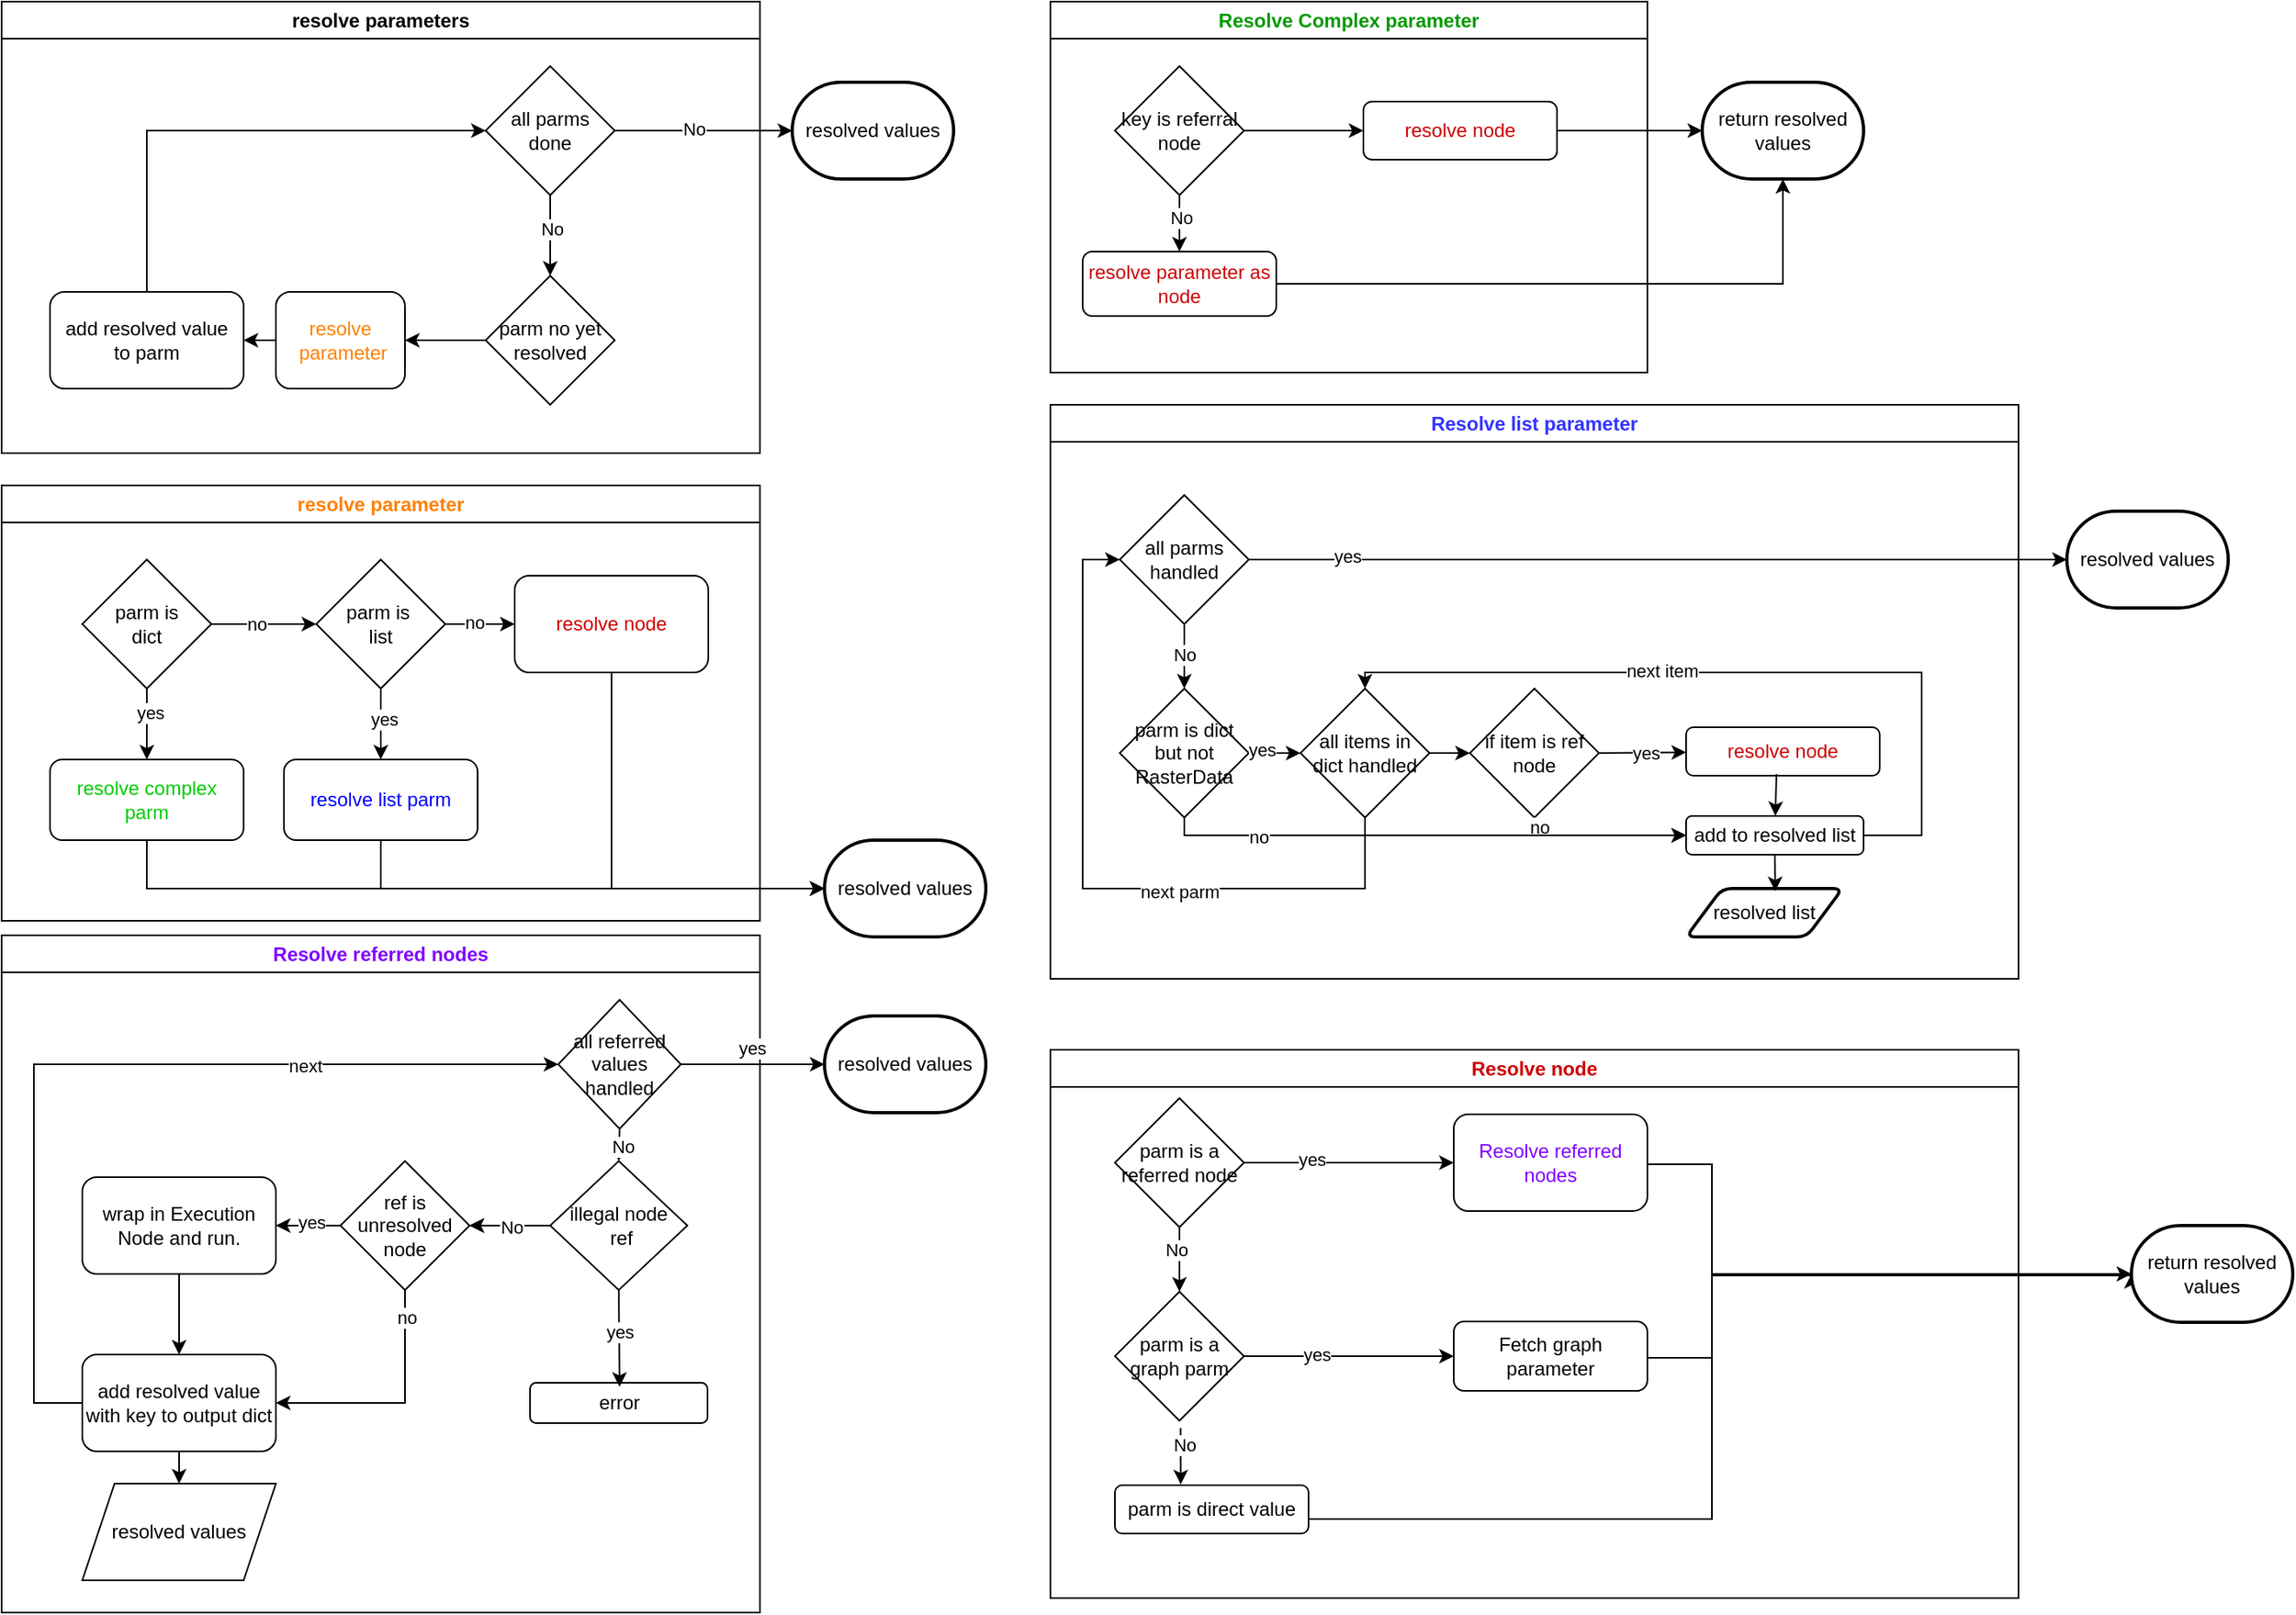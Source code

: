 <mxfile version="26.2.12">
  <diagram id="C5RBs43oDa-KdzZeNtuy" name="Page-1">
    <mxGraphModel grid="1" page="1" gridSize="10" guides="1" tooltips="1" connect="1" arrows="1" fold="1" pageScale="1" pageWidth="827" pageHeight="1169" math="0" shadow="0">
      <root>
        <mxCell id="WIyWlLk6GJQsqaUBKTNV-0" />
        <mxCell id="WIyWlLk6GJQsqaUBKTNV-1" parent="WIyWlLk6GJQsqaUBKTNV-0" />
        <mxCell id="pk2nV7Zbf_Rz0RL35XwS-9" value="&lt;font style=&quot;color: rgb(127, 0, 255);&quot;&gt;Resolve referred nodes&lt;/font&gt;" style="swimlane;whiteSpace=wrap;html=1;" vertex="1" parent="WIyWlLk6GJQsqaUBKTNV-1">
          <mxGeometry x="-690" y="689" width="470" height="420" as="geometry" />
        </mxCell>
        <mxCell id="pk2nV7Zbf_Rz0RL35XwS-49" value="" style="edgeStyle=orthogonalEdgeStyle;rounded=0;orthogonalLoop=1;jettySize=auto;html=1;" edge="1" parent="pk2nV7Zbf_Rz0RL35XwS-9" source="pk2nV7Zbf_Rz0RL35XwS-10" target="pk2nV7Zbf_Rz0RL35XwS-12">
          <mxGeometry relative="1" as="geometry" />
        </mxCell>
        <mxCell id="pk2nV7Zbf_Rz0RL35XwS-10" value="illegal node&lt;br&gt;&amp;nbsp;ref" style="rhombus;whiteSpace=wrap;html=1;" vertex="1" parent="pk2nV7Zbf_Rz0RL35XwS-9">
          <mxGeometry x="340" y="140" width="85" height="80" as="geometry" />
        </mxCell>
        <mxCell id="pk2nV7Zbf_Rz0RL35XwS-12" value="ref is unresolved node" style="rhombus;whiteSpace=wrap;html=1;" vertex="1" parent="pk2nV7Zbf_Rz0RL35XwS-9">
          <mxGeometry x="210" y="140" width="80" height="80" as="geometry" />
        </mxCell>
        <mxCell id="pk2nV7Zbf_Rz0RL35XwS-13" value="error" style="rounded=1;whiteSpace=wrap;html=1;" vertex="1" parent="pk2nV7Zbf_Rz0RL35XwS-9">
          <mxGeometry x="327.5" y="277.5" width="110" height="25" as="geometry" />
        </mxCell>
        <mxCell id="pk2nV7Zbf_Rz0RL35XwS-14" value="wrap in Execution Node and run." style="rounded=1;whiteSpace=wrap;html=1;" vertex="1" parent="pk2nV7Zbf_Rz0RL35XwS-9">
          <mxGeometry x="50" y="150" width="120" height="60" as="geometry" />
        </mxCell>
        <mxCell id="pk2nV7Zbf_Rz0RL35XwS-22" value="all referred values handled" style="rhombus;whiteSpace=wrap;html=1;" vertex="1" parent="pk2nV7Zbf_Rz0RL35XwS-9">
          <mxGeometry x="345" y="40" width="76" height="80" as="geometry" />
        </mxCell>
        <mxCell id="pk2nV7Zbf_Rz0RL35XwS-27" value="add resolved value with key to output dict" style="rounded=1;whiteSpace=wrap;html=1;" vertex="1" parent="pk2nV7Zbf_Rz0RL35XwS-9">
          <mxGeometry x="50" y="260" width="120" height="60" as="geometry" />
        </mxCell>
        <mxCell id="pk2nV7Zbf_Rz0RL35XwS-28" value="" style="endArrow=classic;html=1;rounded=0;spacing=6;" edge="1" parent="pk2nV7Zbf_Rz0RL35XwS-9" target="pk2nV7Zbf_Rz0RL35XwS-12">
          <mxGeometry width="50" height="50" relative="1" as="geometry">
            <mxPoint x="340" y="180" as="sourcePoint" />
            <mxPoint x="390" y="130" as="targetPoint" />
          </mxGeometry>
        </mxCell>
        <mxCell id="pk2nV7Zbf_Rz0RL35XwS-58" value="No" style="edgeLabel;html=1;align=center;verticalAlign=middle;resizable=0;points=[];" connectable="0" vertex="1" parent="pk2nV7Zbf_Rz0RL35XwS-28">
          <mxGeometry x="-0.023" y="1" relative="1" as="geometry">
            <mxPoint as="offset" />
          </mxGeometry>
        </mxCell>
        <mxCell id="pk2nV7Zbf_Rz0RL35XwS-29" value="" style="endArrow=classic;html=1;rounded=0;entryX=0.5;entryY=0;entryDx=0;entryDy=0;exitX=0.5;exitY=1;exitDx=0;exitDy=0;" edge="1" parent="pk2nV7Zbf_Rz0RL35XwS-9" source="pk2nV7Zbf_Rz0RL35XwS-22" target="pk2nV7Zbf_Rz0RL35XwS-10">
          <mxGeometry width="50" height="50" relative="1" as="geometry">
            <mxPoint x="380" y="120" as="sourcePoint" />
            <mxPoint x="430" y="70" as="targetPoint" />
          </mxGeometry>
        </mxCell>
        <mxCell id="pk2nV7Zbf_Rz0RL35XwS-47" value="No" style="edgeLabel;html=1;align=center;verticalAlign=middle;resizable=0;points=[];" connectable="0" vertex="1" parent="pk2nV7Zbf_Rz0RL35XwS-29">
          <mxGeometry x="0.094" y="2" relative="1" as="geometry">
            <mxPoint as="offset" />
          </mxGeometry>
        </mxCell>
        <mxCell id="pk2nV7Zbf_Rz0RL35XwS-30" value="" style="endArrow=classic;html=1;rounded=0;exitX=0.5;exitY=1;exitDx=0;exitDy=0;" edge="1" parent="pk2nV7Zbf_Rz0RL35XwS-9" source="pk2nV7Zbf_Rz0RL35XwS-10">
          <mxGeometry width="50" height="50" relative="1" as="geometry">
            <mxPoint x="400" y="250" as="sourcePoint" />
            <mxPoint x="383" y="280" as="targetPoint" />
          </mxGeometry>
        </mxCell>
        <mxCell id="pk2nV7Zbf_Rz0RL35XwS-51" value="No" style="edgeLabel;html=1;align=center;verticalAlign=middle;resizable=0;points=[];" connectable="0" vertex="1" parent="pk2nV7Zbf_Rz0RL35XwS-30">
          <mxGeometry x="-0.133" relative="1" as="geometry">
            <mxPoint as="offset" />
          </mxGeometry>
        </mxCell>
        <mxCell id="pk2nV7Zbf_Rz0RL35XwS-59" value="yes" style="edgeLabel;html=1;align=center;verticalAlign=middle;resizable=0;points=[];" connectable="0" vertex="1" parent="pk2nV7Zbf_Rz0RL35XwS-30">
          <mxGeometry x="-0.144" relative="1" as="geometry">
            <mxPoint as="offset" />
          </mxGeometry>
        </mxCell>
        <mxCell id="pk2nV7Zbf_Rz0RL35XwS-31" value="" style="endArrow=classic;html=1;rounded=0;entryX=1;entryY=0.5;entryDx=0;entryDy=0;" edge="1" parent="pk2nV7Zbf_Rz0RL35XwS-9" target="pk2nV7Zbf_Rz0RL35XwS-14">
          <mxGeometry width="50" height="50" relative="1" as="geometry">
            <mxPoint x="210" y="180" as="sourcePoint" />
            <mxPoint x="260" y="130" as="targetPoint" />
          </mxGeometry>
        </mxCell>
        <mxCell id="pk2nV7Zbf_Rz0RL35XwS-61" value="yes" style="edgeLabel;html=1;align=center;verticalAlign=middle;resizable=0;points=[];" connectable="0" vertex="1" parent="pk2nV7Zbf_Rz0RL35XwS-31">
          <mxGeometry x="-0.107" y="-2" relative="1" as="geometry">
            <mxPoint as="offset" />
          </mxGeometry>
        </mxCell>
        <mxCell id="pk2nV7Zbf_Rz0RL35XwS-33" value="" style="endArrow=classic;html=1;rounded=0;entryX=1;entryY=0.5;entryDx=0;entryDy=0;edgeStyle=orthogonalEdgeStyle;" edge="1" parent="pk2nV7Zbf_Rz0RL35XwS-9" target="pk2nV7Zbf_Rz0RL35XwS-27">
          <mxGeometry width="50" height="50" relative="1" as="geometry">
            <mxPoint x="250" y="220" as="sourcePoint" />
            <mxPoint x="180" y="290" as="targetPoint" />
            <Array as="points">
              <mxPoint x="250" y="290" />
            </Array>
          </mxGeometry>
        </mxCell>
        <mxCell id="pk2nV7Zbf_Rz0RL35XwS-62" value="no" style="edgeLabel;html=1;align=center;verticalAlign=middle;resizable=0;points=[];" connectable="0" vertex="1" parent="pk2nV7Zbf_Rz0RL35XwS-33">
          <mxGeometry x="-0.777" y="1" relative="1" as="geometry">
            <mxPoint as="offset" />
          </mxGeometry>
        </mxCell>
        <mxCell id="pk2nV7Zbf_Rz0RL35XwS-34" value="" style="endArrow=classic;html=1;rounded=0;entryX=0.5;entryY=0;entryDx=0;entryDy=0;" edge="1" parent="pk2nV7Zbf_Rz0RL35XwS-9" target="pk2nV7Zbf_Rz0RL35XwS-27">
          <mxGeometry width="50" height="50" relative="1" as="geometry">
            <mxPoint x="110" y="210" as="sourcePoint" />
            <mxPoint x="160" y="160" as="targetPoint" />
          </mxGeometry>
        </mxCell>
        <mxCell id="pk2nV7Zbf_Rz0RL35XwS-36" value="" style="endArrow=classic;html=1;rounded=0;entryX=0;entryY=0.5;entryDx=0;entryDy=0;entryPerimeter=0;" edge="1" parent="pk2nV7Zbf_Rz0RL35XwS-9" target="pk2nV7Zbf_Rz0RL35XwS-63">
          <mxGeometry width="50" height="50" relative="1" as="geometry">
            <mxPoint x="420" y="80" as="sourcePoint" />
            <mxPoint x="503.8" y="80" as="targetPoint" />
          </mxGeometry>
        </mxCell>
        <mxCell id="pk2nV7Zbf_Rz0RL35XwS-46" value="yes" style="edgeLabel;html=1;align=center;verticalAlign=middle;resizable=0;points=[];" connectable="0" vertex="1" parent="pk2nV7Zbf_Rz0RL35XwS-36">
          <mxGeometry y="10" relative="1" as="geometry">
            <mxPoint as="offset" />
          </mxGeometry>
        </mxCell>
        <mxCell id="pk2nV7Zbf_Rz0RL35XwS-43" value="resolved values" style="shape=parallelogram;perimeter=parallelogramPerimeter;whiteSpace=wrap;html=1;fixedSize=1;" vertex="1" parent="pk2nV7Zbf_Rz0RL35XwS-9">
          <mxGeometry x="50" y="340" width="120" height="60" as="geometry" />
        </mxCell>
        <mxCell id="pk2nV7Zbf_Rz0RL35XwS-44" value="" style="endArrow=classic;html=1;rounded=0;" edge="1" parent="pk2nV7Zbf_Rz0RL35XwS-9" target="pk2nV7Zbf_Rz0RL35XwS-43">
          <mxGeometry width="50" height="50" relative="1" as="geometry">
            <mxPoint x="110" y="320" as="sourcePoint" />
            <mxPoint x="160" y="270" as="targetPoint" />
          </mxGeometry>
        </mxCell>
        <mxCell id="pk2nV7Zbf_Rz0RL35XwS-54" value="" style="endArrow=classic;html=1;rounded=0;exitX=0;exitY=0.5;exitDx=0;exitDy=0;entryX=0;entryY=0.5;entryDx=0;entryDy=0;edgeStyle=orthogonalEdgeStyle;" edge="1" parent="pk2nV7Zbf_Rz0RL35XwS-9" source="pk2nV7Zbf_Rz0RL35XwS-27" target="pk2nV7Zbf_Rz0RL35XwS-22">
          <mxGeometry width="50" height="50" relative="1" as="geometry">
            <mxPoint x="30" y="260" as="sourcePoint" />
            <mxPoint x="80" y="210" as="targetPoint" />
            <Array as="points">
              <mxPoint x="20" y="290" />
              <mxPoint x="20" y="80" />
            </Array>
          </mxGeometry>
        </mxCell>
        <mxCell id="pk2nV7Zbf_Rz0RL35XwS-60" value="next" style="edgeLabel;html=1;align=center;verticalAlign=middle;resizable=0;points=[];" connectable="0" vertex="1" parent="pk2nV7Zbf_Rz0RL35XwS-54">
          <mxGeometry x="0.444" y="-1" relative="1" as="geometry">
            <mxPoint as="offset" />
          </mxGeometry>
        </mxCell>
        <mxCell id="pk2nV7Zbf_Rz0RL35XwS-63" value="resolved values" style="strokeWidth=2;html=1;shape=mxgraph.flowchart.terminator;whiteSpace=wrap;" vertex="1" parent="WIyWlLk6GJQsqaUBKTNV-1">
          <mxGeometry x="-180" y="739" width="100" height="60" as="geometry" />
        </mxCell>
        <mxCell id="pk2nV7Zbf_Rz0RL35XwS-64" value="&lt;font style=&quot;color: rgb(204, 0, 0);&quot;&gt;Resolve node&lt;/font&gt;" style="swimlane;whiteSpace=wrap;html=1;startSize=23;" vertex="1" parent="WIyWlLk6GJQsqaUBKTNV-1">
          <mxGeometry x="-40" y="760" width="600" height="340" as="geometry" />
        </mxCell>
        <mxCell id="pk2nV7Zbf_Rz0RL35XwS-65" value="parm is a referred node" style="rhombus;whiteSpace=wrap;html=1;" vertex="1" parent="pk2nV7Zbf_Rz0RL35XwS-64">
          <mxGeometry x="40" y="30" width="80" height="80" as="geometry" />
        </mxCell>
        <mxCell id="pk2nV7Zbf_Rz0RL35XwS-66" value="&lt;font style=&quot;color: rgb(127, 0, 255);&quot;&gt;Resolve referred nodes&lt;/font&gt;" style="rounded=1;whiteSpace=wrap;html=1;" vertex="1" parent="pk2nV7Zbf_Rz0RL35XwS-64">
          <mxGeometry x="250" y="40" width="120" height="60" as="geometry" />
        </mxCell>
        <mxCell id="pk2nV7Zbf_Rz0RL35XwS-67" value="parm is a&lt;div&gt;graph parm&lt;/div&gt;" style="rhombus;whiteSpace=wrap;html=1;" vertex="1" parent="pk2nV7Zbf_Rz0RL35XwS-64">
          <mxGeometry x="40" y="150" width="80" height="80" as="geometry" />
        </mxCell>
        <mxCell id="pk2nV7Zbf_Rz0RL35XwS-68" value="Fetch graph parameter" style="rounded=1;whiteSpace=wrap;html=1;" vertex="1" parent="pk2nV7Zbf_Rz0RL35XwS-64">
          <mxGeometry x="250" y="168.5" width="120" height="43" as="geometry" />
        </mxCell>
        <mxCell id="pk2nV7Zbf_Rz0RL35XwS-70" value="parm is direct value" style="rounded=1;whiteSpace=wrap;html=1;" vertex="1" parent="pk2nV7Zbf_Rz0RL35XwS-64">
          <mxGeometry x="40" y="270" width="120" height="30" as="geometry" />
        </mxCell>
        <mxCell id="pk2nV7Zbf_Rz0RL35XwS-71" value="" style="endArrow=classic;html=1;rounded=0;entryX=0.5;entryY=0;entryDx=0;entryDy=0;exitX=0.5;exitY=1;exitDx=0;exitDy=0;" edge="1" parent="pk2nV7Zbf_Rz0RL35XwS-64" target="pk2nV7Zbf_Rz0RL35XwS-67" source="pk2nV7Zbf_Rz0RL35XwS-65">
          <mxGeometry width="50" height="50" relative="1" as="geometry">
            <mxPoint x="50" y="110" as="sourcePoint" />
            <mxPoint x="100" y="60" as="targetPoint" />
          </mxGeometry>
        </mxCell>
        <mxCell id="pk2nV7Zbf_Rz0RL35XwS-72" value="No" style="edgeLabel;html=1;align=center;verticalAlign=middle;resizable=0;points=[];" connectable="0" vertex="1" parent="pk2nV7Zbf_Rz0RL35XwS-71">
          <mxGeometry x="-0.299" y="-2" relative="1" as="geometry">
            <mxPoint as="offset" />
          </mxGeometry>
        </mxCell>
        <mxCell id="pk2nV7Zbf_Rz0RL35XwS-73" value="" style="endArrow=classic;html=1;rounded=0;entryX=0.34;entryY=-0.017;entryDx=0;entryDy=0;entryPerimeter=0;exitX=0.509;exitY=1.058;exitDx=0;exitDy=0;exitPerimeter=0;" edge="1" parent="pk2nV7Zbf_Rz0RL35XwS-64" source="pk2nV7Zbf_Rz0RL35XwS-67" target="pk2nV7Zbf_Rz0RL35XwS-70">
          <mxGeometry width="50" height="50" relative="1" as="geometry">
            <mxPoint x="51" y="230" as="sourcePoint" />
            <mxPoint x="100" y="170" as="targetPoint" />
          </mxGeometry>
        </mxCell>
        <mxCell id="pk2nV7Zbf_Rz0RL35XwS-74" value="No" style="edgeLabel;html=1;align=center;verticalAlign=middle;resizable=0;points=[];" connectable="0" vertex="1" parent="pk2nV7Zbf_Rz0RL35XwS-73">
          <mxGeometry x="-0.393" y="2" relative="1" as="geometry">
            <mxPoint as="offset" />
          </mxGeometry>
        </mxCell>
        <mxCell id="pk2nV7Zbf_Rz0RL35XwS-75" value="" style="endArrow=classic;html=1;rounded=0;exitX=1;exitY=0.5;exitDx=0;exitDy=0;" edge="1" parent="pk2nV7Zbf_Rz0RL35XwS-64" source="pk2nV7Zbf_Rz0RL35XwS-65" target="pk2nV7Zbf_Rz0RL35XwS-66">
          <mxGeometry width="50" height="50" relative="1" as="geometry">
            <mxPoint x="80" y="80" as="sourcePoint" />
            <mxPoint x="130" y="30" as="targetPoint" />
          </mxGeometry>
        </mxCell>
        <mxCell id="pk2nV7Zbf_Rz0RL35XwS-77" value="yes" style="edgeLabel;html=1;align=center;verticalAlign=middle;resizable=0;points=[];" connectable="0" vertex="1" parent="pk2nV7Zbf_Rz0RL35XwS-75">
          <mxGeometry x="-0.363" y="2" relative="1" as="geometry">
            <mxPoint as="offset" />
          </mxGeometry>
        </mxCell>
        <mxCell id="pk2nV7Zbf_Rz0RL35XwS-76" value="" style="endArrow=classic;html=1;rounded=0;entryX=0;entryY=0.5;entryDx=0;entryDy=0;exitX=1;exitY=0.5;exitDx=0;exitDy=0;" edge="1" parent="pk2nV7Zbf_Rz0RL35XwS-64" source="pk2nV7Zbf_Rz0RL35XwS-67" target="pk2nV7Zbf_Rz0RL35XwS-68">
          <mxGeometry width="50" height="50" relative="1" as="geometry">
            <mxPoint x="90" y="180" as="sourcePoint" />
            <mxPoint x="140" y="130" as="targetPoint" />
          </mxGeometry>
        </mxCell>
        <mxCell id="pk2nV7Zbf_Rz0RL35XwS-78" value="yes" style="edgeLabel;html=1;align=center;verticalAlign=middle;resizable=0;points=[];" connectable="0" vertex="1" parent="pk2nV7Zbf_Rz0RL35XwS-76">
          <mxGeometry x="-0.308" y="1" relative="1" as="geometry">
            <mxPoint as="offset" />
          </mxGeometry>
        </mxCell>
        <mxCell id="pk2nV7Zbf_Rz0RL35XwS-80" value="" style="endArrow=classic;html=1;rounded=0;edgeStyle=orthogonalEdgeStyle;entryX=0;entryY=0.5;entryDx=0;entryDy=0;entryPerimeter=0;" edge="1" parent="pk2nV7Zbf_Rz0RL35XwS-64" target="pk2nV7Zbf_Rz0RL35XwS-79">
          <mxGeometry width="50" height="50" relative="1" as="geometry">
            <mxPoint x="370" y="71" as="sourcePoint" />
            <mxPoint x="660" y="140" as="targetPoint" />
            <Array as="points">
              <mxPoint x="410" y="71" />
              <mxPoint x="410" y="139" />
            </Array>
          </mxGeometry>
        </mxCell>
        <mxCell id="pk2nV7Zbf_Rz0RL35XwS-81" value="" style="endArrow=classic;html=1;rounded=0;entryX=0;entryY=0.5;entryDx=0;entryDy=0;entryPerimeter=0;edgeStyle=orthogonalEdgeStyle;" edge="1" parent="pk2nV7Zbf_Rz0RL35XwS-64" target="pk2nV7Zbf_Rz0RL35XwS-79">
          <mxGeometry width="50" height="50" relative="1" as="geometry">
            <mxPoint x="370" y="191" as="sourcePoint" />
            <mxPoint x="310" y="140" as="targetPoint" />
            <Array as="points">
              <mxPoint x="410" y="191" />
              <mxPoint x="410" y="139" />
            </Array>
          </mxGeometry>
        </mxCell>
        <mxCell id="pk2nV7Zbf_Rz0RL35XwS-83" value="" style="endArrow=classic;html=1;rounded=0;edgeStyle=orthogonalEdgeStyle;entryX=0;entryY=0.5;entryDx=0;entryDy=0;entryPerimeter=0;" edge="1" parent="pk2nV7Zbf_Rz0RL35XwS-64" target="pk2nV7Zbf_Rz0RL35XwS-79">
          <mxGeometry width="50" height="50" relative="1" as="geometry">
            <mxPoint x="160" y="291" as="sourcePoint" />
            <mxPoint x="320" y="140" as="targetPoint" />
            <Array as="points">
              <mxPoint x="160" y="290" />
              <mxPoint x="160" y="291" />
              <mxPoint x="410" y="291" />
              <mxPoint x="410" y="140" />
              <mxPoint x="670" y="140" />
            </Array>
          </mxGeometry>
        </mxCell>
        <mxCell id="pk2nV7Zbf_Rz0RL35XwS-79" value="return resolved values" style="strokeWidth=2;html=1;shape=mxgraph.flowchart.terminator;whiteSpace=wrap;" vertex="1" parent="WIyWlLk6GJQsqaUBKTNV-1">
          <mxGeometry x="630" y="869" width="100" height="60" as="geometry" />
        </mxCell>
        <mxCell id="pk2nV7Zbf_Rz0RL35XwS-84" value="&lt;font style=&quot;color: rgb(51, 51, 255);&quot;&gt;Resolve list parameter&lt;/font&gt;" style="swimlane;whiteSpace=wrap;html=1;" vertex="1" parent="WIyWlLk6GJQsqaUBKTNV-1">
          <mxGeometry x="-40" y="360" width="600" height="356" as="geometry" />
        </mxCell>
        <mxCell id="pk2nV7Zbf_Rz0RL35XwS-85" value="all parms&lt;br&gt;handled" style="rhombus;whiteSpace=wrap;html=1;" vertex="1" parent="pk2nV7Zbf_Rz0RL35XwS-84">
          <mxGeometry x="43" y="56" width="80" height="80" as="geometry" />
        </mxCell>
        <mxCell id="pk2nV7Zbf_Rz0RL35XwS-86" value="parm is dict but not RasterData" style="rhombus;whiteSpace=wrap;html=1;" vertex="1" parent="pk2nV7Zbf_Rz0RL35XwS-84">
          <mxGeometry x="43" y="176" width="80" height="80" as="geometry" />
        </mxCell>
        <mxCell id="pk2nV7Zbf_Rz0RL35XwS-87" value="all items in dict handled" style="rhombus;whiteSpace=wrap;html=1;direction=south;" vertex="1" parent="pk2nV7Zbf_Rz0RL35XwS-84">
          <mxGeometry x="155" y="176" width="80" height="80" as="geometry" />
        </mxCell>
        <mxCell id="pk2nV7Zbf_Rz0RL35XwS-88" value="if item is ref node" style="rhombus;whiteSpace=wrap;html=1;" vertex="1" parent="pk2nV7Zbf_Rz0RL35XwS-84">
          <mxGeometry x="260" y="176" width="80" height="80" as="geometry" />
        </mxCell>
        <mxCell id="pk2nV7Zbf_Rz0RL35XwS-89" value="&lt;font style=&quot;color: rgb(204, 0, 0);&quot;&gt;resolve node&lt;/font&gt;" style="rounded=1;whiteSpace=wrap;html=1;" vertex="1" parent="pk2nV7Zbf_Rz0RL35XwS-84">
          <mxGeometry x="394" y="200" width="120" height="30" as="geometry" />
        </mxCell>
        <mxCell id="pk2nV7Zbf_Rz0RL35XwS-90" value="add to resolved list" style="rounded=1;whiteSpace=wrap;html=1;" vertex="1" parent="pk2nV7Zbf_Rz0RL35XwS-84">
          <mxGeometry x="394" y="255" width="110" height="24" as="geometry" />
        </mxCell>
        <mxCell id="pk2nV7Zbf_Rz0RL35XwS-91" value="" style="endArrow=classic;html=1;rounded=0;" edge="1" parent="pk2nV7Zbf_Rz0RL35XwS-84" target="pk2nV7Zbf_Rz0RL35XwS-90">
          <mxGeometry width="50" height="50" relative="1" as="geometry">
            <mxPoint x="450" y="229" as="sourcePoint" />
            <mxPoint x="500" y="179" as="targetPoint" />
          </mxGeometry>
        </mxCell>
        <mxCell id="pk2nV7Zbf_Rz0RL35XwS-92" value="" style="endArrow=classic;html=1;rounded=0;exitX=1;exitY=0.5;exitDx=0;exitDy=0;" edge="1" parent="pk2nV7Zbf_Rz0RL35XwS-84" source="pk2nV7Zbf_Rz0RL35XwS-88" target="pk2nV7Zbf_Rz0RL35XwS-89">
          <mxGeometry width="50" height="50" relative="1" as="geometry">
            <mxPoint x="380" y="215" as="sourcePoint" />
            <mxPoint x="420" y="149" as="targetPoint" />
          </mxGeometry>
        </mxCell>
        <mxCell id="0bq6ZQVKfzW2vNhxdIj2-56" value="yes" style="edgeLabel;html=1;align=center;verticalAlign=middle;resizable=0;points=[];" connectable="0" vertex="1" parent="pk2nV7Zbf_Rz0RL35XwS-92">
          <mxGeometry x="0.033" relative="1" as="geometry">
            <mxPoint x="1" as="offset" />
          </mxGeometry>
        </mxCell>
        <mxCell id="pk2nV7Zbf_Rz0RL35XwS-93" value="" style="endArrow=classic;html=1;rounded=0;exitX=0.5;exitY=0;exitDx=0;exitDy=0;entryX=0;entryY=0.5;entryDx=0;entryDy=0;" edge="1" parent="pk2nV7Zbf_Rz0RL35XwS-84" source="pk2nV7Zbf_Rz0RL35XwS-87" target="pk2nV7Zbf_Rz0RL35XwS-88">
          <mxGeometry width="50" height="50" relative="1" as="geometry">
            <mxPoint x="250" y="210" as="sourcePoint" />
            <mxPoint x="300" y="160" as="targetPoint" />
          </mxGeometry>
        </mxCell>
        <mxCell id="pk2nV7Zbf_Rz0RL35XwS-94" value="" style="endArrow=classic;html=1;rounded=0;exitX=0.5;exitY=1;exitDx=0;exitDy=0;entryX=0;entryY=0.5;entryDx=0;entryDy=0;edgeStyle=orthogonalEdgeStyle;" edge="1" parent="pk2nV7Zbf_Rz0RL35XwS-84" source="pk2nV7Zbf_Rz0RL35XwS-88" target="pk2nV7Zbf_Rz0RL35XwS-90">
          <mxGeometry width="50" height="50" relative="1" as="geometry">
            <mxPoint x="270" y="320" as="sourcePoint" />
            <mxPoint x="320" y="270" as="targetPoint" />
          </mxGeometry>
        </mxCell>
        <mxCell id="0bq6ZQVKfzW2vNhxdIj2-57" value="no" style="edgeLabel;html=1;align=center;verticalAlign=middle;resizable=0;points=[];" connectable="0" vertex="1" parent="pk2nV7Zbf_Rz0RL35XwS-94">
          <mxGeometry x="-0.896" y="3" relative="1" as="geometry">
            <mxPoint as="offset" />
          </mxGeometry>
        </mxCell>
        <mxCell id="pk2nV7Zbf_Rz0RL35XwS-95" value="" style="endArrow=classic;html=1;rounded=0;exitX=0.5;exitY=1;exitDx=0;exitDy=0;entryX=0;entryY=0.5;entryDx=0;entryDy=0;edgeStyle=orthogonalEdgeStyle;" edge="1" parent="pk2nV7Zbf_Rz0RL35XwS-84" source="pk2nV7Zbf_Rz0RL35XwS-86" target="pk2nV7Zbf_Rz0RL35XwS-90">
          <mxGeometry width="50" height="50" relative="1" as="geometry">
            <mxPoint x="100" y="310" as="sourcePoint" />
            <mxPoint x="150" y="260" as="targetPoint" />
          </mxGeometry>
        </mxCell>
        <mxCell id="0bq6ZQVKfzW2vNhxdIj2-54" value="no" style="edgeLabel;html=1;align=center;verticalAlign=middle;resizable=0;points=[];" connectable="0" vertex="1" parent="pk2nV7Zbf_Rz0RL35XwS-95">
          <mxGeometry x="-0.646" y="-1" relative="1" as="geometry">
            <mxPoint as="offset" />
          </mxGeometry>
        </mxCell>
        <mxCell id="pk2nV7Zbf_Rz0RL35XwS-96" value="" style="endArrow=classic;html=1;rounded=0;exitX=1;exitY=0.5;exitDx=0;exitDy=0;entryX=0;entryY=0.5;entryDx=0;entryDy=0;edgeStyle=orthogonalEdgeStyle;" edge="1" parent="pk2nV7Zbf_Rz0RL35XwS-84" source="pk2nV7Zbf_Rz0RL35XwS-90" target="pk2nV7Zbf_Rz0RL35XwS-87">
          <mxGeometry width="50" height="50" relative="1" as="geometry">
            <mxPoint x="510" y="270" as="sourcePoint" />
            <mxPoint x="560" y="220" as="targetPoint" />
            <Array as="points">
              <mxPoint x="540" y="267" />
              <mxPoint x="540" y="166" />
              <mxPoint x="195" y="166" />
            </Array>
          </mxGeometry>
        </mxCell>
        <mxCell id="pk2nV7Zbf_Rz0RL35XwS-101" value="next item" style="edgeLabel;html=1;align=center;verticalAlign=middle;resizable=0;points=[];" connectable="0" vertex="1" parent="pk2nV7Zbf_Rz0RL35XwS-96">
          <mxGeometry x="0.214" y="-1" relative="1" as="geometry">
            <mxPoint as="offset" />
          </mxGeometry>
        </mxCell>
        <mxCell id="pk2nV7Zbf_Rz0RL35XwS-97" value="resolved list" style="shape=parallelogram;html=1;strokeWidth=2;perimeter=parallelogramPerimeter;whiteSpace=wrap;rounded=1;arcSize=12;size=0.23;" vertex="1" parent="pk2nV7Zbf_Rz0RL35XwS-84">
          <mxGeometry x="394" y="300" width="97" height="30" as="geometry" />
        </mxCell>
        <mxCell id="pk2nV7Zbf_Rz0RL35XwS-98" value="" style="endArrow=classic;html=1;rounded=0;exitX=0.5;exitY=1;exitDx=0;exitDy=0;entryX=0.57;entryY=0.056;entryDx=0;entryDy=0;entryPerimeter=0;" edge="1" parent="pk2nV7Zbf_Rz0RL35XwS-84" source="pk2nV7Zbf_Rz0RL35XwS-90" target="pk2nV7Zbf_Rz0RL35XwS-97">
          <mxGeometry width="50" height="50" relative="1" as="geometry">
            <mxPoint x="320" y="330" as="sourcePoint" />
            <mxPoint x="370" y="280" as="targetPoint" />
          </mxGeometry>
        </mxCell>
        <mxCell id="pk2nV7Zbf_Rz0RL35XwS-99" value="" style="endArrow=classic;html=1;rounded=0;exitX=1;exitY=0.5;exitDx=0;exitDy=0;entryX=0;entryY=0.5;entryDx=0;entryDy=0;edgeStyle=orthogonalEdgeStyle;" edge="1" parent="pk2nV7Zbf_Rz0RL35XwS-84" source="pk2nV7Zbf_Rz0RL35XwS-87" target="pk2nV7Zbf_Rz0RL35XwS-85">
          <mxGeometry width="50" height="50" relative="1" as="geometry">
            <mxPoint x="170" y="330" as="sourcePoint" />
            <mxPoint x="220" y="280" as="targetPoint" />
            <Array as="points">
              <mxPoint x="195" y="300" />
              <mxPoint x="20" y="300" />
              <mxPoint x="20" y="96" />
            </Array>
          </mxGeometry>
        </mxCell>
        <mxCell id="pk2nV7Zbf_Rz0RL35XwS-100" value="next parm" style="edgeLabel;html=1;align=center;verticalAlign=middle;resizable=0;points=[];" connectable="0" vertex="1" parent="pk2nV7Zbf_Rz0RL35XwS-99">
          <mxGeometry x="-0.287" y="2" relative="1" as="geometry">
            <mxPoint as="offset" />
          </mxGeometry>
        </mxCell>
        <mxCell id="pk2nV7Zbf_Rz0RL35XwS-102" value="" style="endArrow=classic;html=1;rounded=0;exitX=0.5;exitY=1;exitDx=0;exitDy=0;entryX=0.5;entryY=0;entryDx=0;entryDy=0;" edge="1" parent="pk2nV7Zbf_Rz0RL35XwS-84" source="pk2nV7Zbf_Rz0RL35XwS-85" target="pk2nV7Zbf_Rz0RL35XwS-86">
          <mxGeometry width="50" height="50" relative="1" as="geometry">
            <mxPoint x="150" y="140" as="sourcePoint" />
            <mxPoint x="200" y="90" as="targetPoint" />
          </mxGeometry>
        </mxCell>
        <mxCell id="0bq6ZQVKfzW2vNhxdIj2-1" value="No" style="edgeLabel;html=1;align=center;verticalAlign=middle;resizable=0;points=[];" connectable="0" vertex="1" parent="pk2nV7Zbf_Rz0RL35XwS-102">
          <mxGeometry x="-0.05" relative="1" as="geometry">
            <mxPoint as="offset" />
          </mxGeometry>
        </mxCell>
        <mxCell id="pk2nV7Zbf_Rz0RL35XwS-103" value="" style="endArrow=classic;html=1;rounded=0;exitX=1;exitY=0.5;exitDx=0;exitDy=0;" edge="1" parent="pk2nV7Zbf_Rz0RL35XwS-84" source="pk2nV7Zbf_Rz0RL35XwS-85">
          <mxGeometry width="50" height="50" relative="1" as="geometry">
            <mxPoint x="130" y="106" as="sourcePoint" />
            <mxPoint x="630" y="96" as="targetPoint" />
          </mxGeometry>
        </mxCell>
        <mxCell id="0bq6ZQVKfzW2vNhxdIj2-2" value="yes" style="edgeLabel;html=1;align=center;verticalAlign=middle;resizable=0;points=[];" connectable="0" vertex="1" parent="pk2nV7Zbf_Rz0RL35XwS-103">
          <mxGeometry x="-0.759" y="2" relative="1" as="geometry">
            <mxPoint as="offset" />
          </mxGeometry>
        </mxCell>
        <mxCell id="0bq6ZQVKfzW2vNhxdIj2-53" value="" style="endArrow=classic;html=1;rounded=0;exitX=1;exitY=0.5;exitDx=0;exitDy=0;entryX=0.5;entryY=1;entryDx=0;entryDy=0;" edge="1" parent="pk2nV7Zbf_Rz0RL35XwS-84" source="pk2nV7Zbf_Rz0RL35XwS-86" target="pk2nV7Zbf_Rz0RL35XwS-87">
          <mxGeometry width="50" height="50" relative="1" as="geometry">
            <mxPoint x="230" y="80" as="sourcePoint" />
            <mxPoint x="280" y="30" as="targetPoint" />
          </mxGeometry>
        </mxCell>
        <mxCell id="0bq6ZQVKfzW2vNhxdIj2-55" value="yes" style="edgeLabel;html=1;align=center;verticalAlign=middle;resizable=0;points=[];" connectable="0" vertex="1" parent="0bq6ZQVKfzW2vNhxdIj2-53">
          <mxGeometry x="-0.497" y="2" relative="1" as="geometry">
            <mxPoint as="offset" />
          </mxGeometry>
        </mxCell>
        <mxCell id="pk2nV7Zbf_Rz0RL35XwS-104" value="resolved values" style="strokeWidth=2;html=1;shape=mxgraph.flowchart.terminator;whiteSpace=wrap;" vertex="1" parent="WIyWlLk6GJQsqaUBKTNV-1">
          <mxGeometry x="590" y="426" width="100" height="60" as="geometry" />
        </mxCell>
        <mxCell id="0bq6ZQVKfzW2vNhxdIj2-0" value="&lt;font style=&quot;color: rgb(0, 153, 0);&quot;&gt;Resolve Complex parameter&lt;/font&gt;" style="swimlane;whiteSpace=wrap;html=1;" vertex="1" parent="WIyWlLk6GJQsqaUBKTNV-1">
          <mxGeometry x="-40" y="110" width="370" height="230" as="geometry" />
        </mxCell>
        <mxCell id="0bq6ZQVKfzW2vNhxdIj2-4" value="key is referral&lt;br&gt;node" style="rhombus;whiteSpace=wrap;html=1;" vertex="1" parent="0bq6ZQVKfzW2vNhxdIj2-0">
          <mxGeometry x="40" y="40" width="80" height="80" as="geometry" />
        </mxCell>
        <mxCell id="0bq6ZQVKfzW2vNhxdIj2-6" value="&lt;font style=&quot;color: rgb(204, 0, 0);&quot;&gt;resolve parameter as node&lt;/font&gt;" style="rounded=1;whiteSpace=wrap;html=1;" vertex="1" parent="0bq6ZQVKfzW2vNhxdIj2-0">
          <mxGeometry x="20" y="155" width="120" height="40" as="geometry" />
        </mxCell>
        <mxCell id="0bq6ZQVKfzW2vNhxdIj2-9" value="" style="endArrow=classic;html=1;rounded=0;entryX=0.5;entryY=0;entryDx=0;entryDy=0;exitX=0.5;exitY=1;exitDx=0;exitDy=0;" edge="1" parent="0bq6ZQVKfzW2vNhxdIj2-0" source="0bq6ZQVKfzW2vNhxdIj2-4" target="0bq6ZQVKfzW2vNhxdIj2-6">
          <mxGeometry width="50" height="50" relative="1" as="geometry">
            <mxPoint x="80" y="125" as="sourcePoint" />
            <mxPoint x="-100" y="85" as="targetPoint" />
          </mxGeometry>
        </mxCell>
        <mxCell id="0bq6ZQVKfzW2vNhxdIj2-14" value="No" style="edgeLabel;html=1;align=center;verticalAlign=middle;resizable=0;points=[];" connectable="0" vertex="1" parent="0bq6ZQVKfzW2vNhxdIj2-9">
          <mxGeometry x="-0.239" y="1" relative="1" as="geometry">
            <mxPoint as="offset" />
          </mxGeometry>
        </mxCell>
        <mxCell id="0bq6ZQVKfzW2vNhxdIj2-5" value="&lt;font style=&quot;color: rgb(204, 0, 0);&quot;&gt;resolve node&lt;/font&gt;" style="rounded=1;whiteSpace=wrap;html=1;" vertex="1" parent="0bq6ZQVKfzW2vNhxdIj2-0">
          <mxGeometry x="194" y="62" width="120" height="36" as="geometry" />
        </mxCell>
        <mxCell id="0bq6ZQVKfzW2vNhxdIj2-19" value="" style="endArrow=classic;html=1;rounded=0;exitX=1;exitY=0.5;exitDx=0;exitDy=0;entryX=0;entryY=0.5;entryDx=0;entryDy=0;entryPerimeter=0;" edge="1" parent="0bq6ZQVKfzW2vNhxdIj2-0" source="0bq6ZQVKfzW2vNhxdIj2-4" target="0bq6ZQVKfzW2vNhxdIj2-5">
          <mxGeometry width="50" height="50" relative="1" as="geometry">
            <mxPoint x="120" y="85" as="sourcePoint" />
            <mxPoint x="450" y="85" as="targetPoint" />
          </mxGeometry>
        </mxCell>
        <mxCell id="0bq6ZQVKfzW2vNhxdIj2-12" value="return resolved values" style="strokeWidth=2;html=1;shape=mxgraph.flowchart.terminator;whiteSpace=wrap;" vertex="1" parent="WIyWlLk6GJQsqaUBKTNV-1">
          <mxGeometry x="364" y="160" width="100" height="60" as="geometry" />
        </mxCell>
        <mxCell id="0bq6ZQVKfzW2vNhxdIj2-13" value="" style="endArrow=classic;html=1;rounded=0;exitX=1;exitY=0.5;exitDx=0;exitDy=0;entryX=0;entryY=0.5;entryDx=0;entryDy=0;entryPerimeter=0;" edge="1" parent="WIyWlLk6GJQsqaUBKTNV-1" source="0bq6ZQVKfzW2vNhxdIj2-5" target="0bq6ZQVKfzW2vNhxdIj2-12">
          <mxGeometry width="50" height="50" relative="1" as="geometry">
            <mxPoint x="249" y="195" as="sourcePoint" />
            <mxPoint x="539" y="150" as="targetPoint" />
          </mxGeometry>
        </mxCell>
        <mxCell id="0bq6ZQVKfzW2vNhxdIj2-18" value="" style="endArrow=classic;html=1;rounded=0;edgeStyle=orthogonalEdgeStyle;exitX=1;exitY=0.25;exitDx=0;exitDy=0;entryX=0.5;entryY=1;entryDx=0;entryDy=0;entryPerimeter=0;" edge="1" parent="WIyWlLk6GJQsqaUBKTNV-1" source="0bq6ZQVKfzW2vNhxdIj2-6" target="0bq6ZQVKfzW2vNhxdIj2-12">
          <mxGeometry width="50" height="50" relative="1" as="geometry">
            <mxPoint x="269" y="285" as="sourcePoint" />
            <mxPoint x="629" y="225" as="targetPoint" />
            <Array as="points">
              <mxPoint x="100" y="285" />
              <mxPoint x="414" y="285" />
            </Array>
          </mxGeometry>
        </mxCell>
        <mxCell id="0bq6ZQVKfzW2vNhxdIj2-21" value="resolve parameters" style="swimlane;whiteSpace=wrap;html=1;" vertex="1" parent="WIyWlLk6GJQsqaUBKTNV-1">
          <mxGeometry x="-690" y="110" width="470" height="280" as="geometry" />
        </mxCell>
        <mxCell id="0bq6ZQVKfzW2vNhxdIj2-22" value="all parms&lt;br&gt;done" style="rhombus;whiteSpace=wrap;html=1;" vertex="1" parent="0bq6ZQVKfzW2vNhxdIj2-21">
          <mxGeometry x="300" y="40" width="80" height="80" as="geometry" />
        </mxCell>
        <mxCell id="0bq6ZQVKfzW2vNhxdIj2-23" value="parm no yet&lt;br&gt;resolved" style="rhombus;whiteSpace=wrap;html=1;" vertex="1" parent="0bq6ZQVKfzW2vNhxdIj2-21">
          <mxGeometry x="300" y="170" width="80" height="80" as="geometry" />
        </mxCell>
        <mxCell id="0bq6ZQVKfzW2vNhxdIj2-24" value="&lt;font style=&quot;color: rgb(255, 128, 0);&quot;&gt;resolve&lt;br&gt;&amp;nbsp;parameter&lt;/font&gt;" style="rounded=1;whiteSpace=wrap;html=1;" vertex="1" parent="0bq6ZQVKfzW2vNhxdIj2-21">
          <mxGeometry x="170" y="180" width="80" height="60" as="geometry" />
        </mxCell>
        <mxCell id="0bq6ZQVKfzW2vNhxdIj2-25" value="add resolved value&lt;br&gt;to parm" style="rounded=1;whiteSpace=wrap;html=1;" vertex="1" parent="0bq6ZQVKfzW2vNhxdIj2-21">
          <mxGeometry x="30" y="180" width="120" height="60" as="geometry" />
        </mxCell>
        <mxCell id="0bq6ZQVKfzW2vNhxdIj2-26" value="" style="endArrow=classic;html=1;rounded=0;entryX=0.5;entryY=0;entryDx=0;entryDy=0;exitX=0.5;exitY=1;exitDx=0;exitDy=0;" edge="1" parent="0bq6ZQVKfzW2vNhxdIj2-21" source="0bq6ZQVKfzW2vNhxdIj2-22" target="0bq6ZQVKfzW2vNhxdIj2-23">
          <mxGeometry width="50" height="50" relative="1" as="geometry">
            <mxPoint x="90" y="130" as="sourcePoint" />
            <mxPoint x="140" y="80" as="targetPoint" />
          </mxGeometry>
        </mxCell>
        <mxCell id="0bq6ZQVKfzW2vNhxdIj2-33" value="No" style="edgeLabel;html=1;align=center;verticalAlign=middle;resizable=0;points=[];" connectable="0" vertex="1" parent="0bq6ZQVKfzW2vNhxdIj2-26">
          <mxGeometry x="-0.162" y="1" relative="1" as="geometry">
            <mxPoint as="offset" />
          </mxGeometry>
        </mxCell>
        <mxCell id="0bq6ZQVKfzW2vNhxdIj2-27" value="" style="endArrow=classic;html=1;rounded=0;entryX=1;entryY=0.5;entryDx=0;entryDy=0;exitX=0;exitY=0.5;exitDx=0;exitDy=0;" edge="1" parent="0bq6ZQVKfzW2vNhxdIj2-21" source="0bq6ZQVKfzW2vNhxdIj2-24" target="0bq6ZQVKfzW2vNhxdIj2-25">
          <mxGeometry width="50" height="50" relative="1" as="geometry">
            <mxPoint x="160" y="260" as="sourcePoint" />
            <mxPoint x="180" y="170" as="targetPoint" />
          </mxGeometry>
        </mxCell>
        <mxCell id="0bq6ZQVKfzW2vNhxdIj2-28" value="" style="endArrow=classic;html=1;rounded=0;entryX=1;entryY=0.5;entryDx=0;entryDy=0;exitX=0;exitY=0.5;exitDx=0;exitDy=0;" edge="1" parent="0bq6ZQVKfzW2vNhxdIj2-21" source="0bq6ZQVKfzW2vNhxdIj2-23" target="0bq6ZQVKfzW2vNhxdIj2-24">
          <mxGeometry width="50" height="50" relative="1" as="geometry">
            <mxPoint x="290" y="210" as="sourcePoint" />
            <mxPoint x="330" y="170" as="targetPoint" />
          </mxGeometry>
        </mxCell>
        <mxCell id="0bq6ZQVKfzW2vNhxdIj2-30" value="" style="endArrow=classic;html=1;rounded=0;entryX=0;entryY=0.5;entryDx=0;entryDy=0;edgeStyle=orthogonalEdgeStyle;" edge="1" parent="0bq6ZQVKfzW2vNhxdIj2-21" target="0bq6ZQVKfzW2vNhxdIj2-22">
          <mxGeometry width="50" height="50" relative="1" as="geometry">
            <mxPoint x="90" y="180" as="sourcePoint" />
            <mxPoint x="140" y="130" as="targetPoint" />
            <Array as="points">
              <mxPoint x="90" y="80" />
            </Array>
          </mxGeometry>
        </mxCell>
        <mxCell id="0bq6ZQVKfzW2vNhxdIj2-32" value="" style="endArrow=classic;html=1;rounded=0;entryX=0;entryY=0.5;entryDx=0;entryDy=0;entryPerimeter=0;" edge="1" parent="0bq6ZQVKfzW2vNhxdIj2-21" target="0bq6ZQVKfzW2vNhxdIj2-31">
          <mxGeometry width="50" height="50" relative="1" as="geometry">
            <mxPoint x="380" y="80" as="sourcePoint" />
            <mxPoint x="430" y="30" as="targetPoint" />
          </mxGeometry>
        </mxCell>
        <mxCell id="0bq6ZQVKfzW2vNhxdIj2-34" value="No" style="edgeLabel;html=1;align=center;verticalAlign=middle;resizable=0;points=[];" connectable="0" vertex="1" parent="0bq6ZQVKfzW2vNhxdIj2-32">
          <mxGeometry x="-0.129" y="1" relative="1" as="geometry">
            <mxPoint x="1" as="offset" />
          </mxGeometry>
        </mxCell>
        <mxCell id="0bq6ZQVKfzW2vNhxdIj2-31" value="resolved values" style="strokeWidth=2;html=1;shape=mxgraph.flowchart.terminator;whiteSpace=wrap;" vertex="1" parent="WIyWlLk6GJQsqaUBKTNV-1">
          <mxGeometry x="-200" y="160" width="100" height="60" as="geometry" />
        </mxCell>
        <mxCell id="0bq6ZQVKfzW2vNhxdIj2-35" value="&lt;font style=&quot;color: rgb(255, 128, 0);&quot;&gt;resolve parameter&lt;/font&gt;" style="swimlane;whiteSpace=wrap;html=1;" vertex="1" parent="WIyWlLk6GJQsqaUBKTNV-1">
          <mxGeometry x="-690" y="410" width="470" height="270" as="geometry" />
        </mxCell>
        <mxCell id="0bq6ZQVKfzW2vNhxdIj2-36" value="parm is &lt;br&gt;dict" style="rhombus;whiteSpace=wrap;html=1;" vertex="1" parent="0bq6ZQVKfzW2vNhxdIj2-35">
          <mxGeometry x="50" y="46" width="80" height="80" as="geometry" />
        </mxCell>
        <mxCell id="0bq6ZQVKfzW2vNhxdIj2-37" value="parm is&amp;nbsp;&lt;br&gt;list" style="rhombus;whiteSpace=wrap;html=1;" vertex="1" parent="0bq6ZQVKfzW2vNhxdIj2-35">
          <mxGeometry x="195" y="46" width="80" height="80" as="geometry" />
        </mxCell>
        <mxCell id="0bq6ZQVKfzW2vNhxdIj2-38" value="&lt;font style=&quot;color: rgb(0, 204, 0);&quot;&gt;resolve complex&lt;br&gt;parm&lt;/font&gt;" style="rounded=1;whiteSpace=wrap;html=1;" vertex="1" parent="0bq6ZQVKfzW2vNhxdIj2-35">
          <mxGeometry x="30" y="170" width="120" height="50" as="geometry" />
        </mxCell>
        <mxCell id="0bq6ZQVKfzW2vNhxdIj2-39" value="&lt;font style=&quot;color: rgb(0, 0, 255);&quot;&gt;resolve list parm&lt;/font&gt;" style="rounded=1;whiteSpace=wrap;html=1;" vertex="1" parent="0bq6ZQVKfzW2vNhxdIj2-35">
          <mxGeometry x="175" y="170" width="120" height="50" as="geometry" />
        </mxCell>
        <mxCell id="0bq6ZQVKfzW2vNhxdIj2-40" value="&lt;font style=&quot;color: rgb(204, 0, 0);&quot;&gt;resolve node&lt;/font&gt;" style="rounded=1;whiteSpace=wrap;html=1;" vertex="1" parent="0bq6ZQVKfzW2vNhxdIj2-35">
          <mxGeometry x="318" y="56" width="120" height="60" as="geometry" />
        </mxCell>
        <mxCell id="0bq6ZQVKfzW2vNhxdIj2-42" value="" style="endArrow=classic;html=1;rounded=0;exitX=1;exitY=0.5;exitDx=0;exitDy=0;entryX=0;entryY=0.5;entryDx=0;entryDy=0;" edge="1" parent="0bq6ZQVKfzW2vNhxdIj2-35" source="0bq6ZQVKfzW2vNhxdIj2-36" target="0bq6ZQVKfzW2vNhxdIj2-37">
          <mxGeometry width="50" height="50" relative="1" as="geometry">
            <mxPoint x="130" y="90" as="sourcePoint" />
            <mxPoint x="180" y="40" as="targetPoint" />
          </mxGeometry>
        </mxCell>
        <mxCell id="0bq6ZQVKfzW2vNhxdIj2-50" value="no" style="edgeLabel;html=1;align=center;verticalAlign=middle;resizable=0;points=[];" connectable="0" vertex="1" parent="0bq6ZQVKfzW2vNhxdIj2-42">
          <mxGeometry x="-0.109" relative="1" as="geometry">
            <mxPoint x="-1" as="offset" />
          </mxGeometry>
        </mxCell>
        <mxCell id="0bq6ZQVKfzW2vNhxdIj2-43" value="" style="endArrow=classic;html=1;rounded=0;entryX=0;entryY=0.5;entryDx=0;entryDy=0;exitX=1;exitY=0.5;exitDx=0;exitDy=0;" edge="1" parent="0bq6ZQVKfzW2vNhxdIj2-35" source="0bq6ZQVKfzW2vNhxdIj2-37" target="0bq6ZQVKfzW2vNhxdIj2-40">
          <mxGeometry width="50" height="50" relative="1" as="geometry">
            <mxPoint x="270" y="90" as="sourcePoint" />
            <mxPoint x="320" y="40" as="targetPoint" />
          </mxGeometry>
        </mxCell>
        <mxCell id="0bq6ZQVKfzW2vNhxdIj2-51" value="no" style="edgeLabel;html=1;align=center;verticalAlign=middle;resizable=0;points=[];" connectable="0" vertex="1" parent="0bq6ZQVKfzW2vNhxdIj2-43">
          <mxGeometry x="-0.18" y="1" relative="1" as="geometry">
            <mxPoint as="offset" />
          </mxGeometry>
        </mxCell>
        <mxCell id="0bq6ZQVKfzW2vNhxdIj2-44" value="" style="endArrow=classic;html=1;rounded=0;exitX=0.5;exitY=1;exitDx=0;exitDy=0;entryX=0.5;entryY=0;entryDx=0;entryDy=0;" edge="1" parent="0bq6ZQVKfzW2vNhxdIj2-35" source="0bq6ZQVKfzW2vNhxdIj2-36" target="0bq6ZQVKfzW2vNhxdIj2-38">
          <mxGeometry width="50" height="50" relative="1" as="geometry">
            <mxPoint x="110" y="150" as="sourcePoint" />
            <mxPoint x="160" y="100" as="targetPoint" />
          </mxGeometry>
        </mxCell>
        <mxCell id="0bq6ZQVKfzW2vNhxdIj2-49" value="yes" style="edgeLabel;html=1;align=center;verticalAlign=middle;resizable=0;points=[];" connectable="0" vertex="1" parent="0bq6ZQVKfzW2vNhxdIj2-44">
          <mxGeometry x="-0.321" y="2" relative="1" as="geometry">
            <mxPoint as="offset" />
          </mxGeometry>
        </mxCell>
        <mxCell id="0bq6ZQVKfzW2vNhxdIj2-45" value="" style="endArrow=classic;html=1;rounded=0;exitX=0.5;exitY=1;exitDx=0;exitDy=0;entryX=0.5;entryY=0;entryDx=0;entryDy=0;" edge="1" parent="0bq6ZQVKfzW2vNhxdIj2-35" source="0bq6ZQVKfzW2vNhxdIj2-37" target="0bq6ZQVKfzW2vNhxdIj2-39">
          <mxGeometry width="50" height="50" relative="1" as="geometry">
            <mxPoint x="330" y="190" as="sourcePoint" />
            <mxPoint x="380" y="140" as="targetPoint" />
          </mxGeometry>
        </mxCell>
        <mxCell id="0bq6ZQVKfzW2vNhxdIj2-52" value="yes" style="edgeLabel;html=1;align=center;verticalAlign=middle;resizable=0;points=[];" connectable="0" vertex="1" parent="0bq6ZQVKfzW2vNhxdIj2-45">
          <mxGeometry x="-0.129" y="2" relative="1" as="geometry">
            <mxPoint as="offset" />
          </mxGeometry>
        </mxCell>
        <mxCell id="0bq6ZQVKfzW2vNhxdIj2-47" value="" style="endArrow=classic;html=1;rounded=0;exitX=0.5;exitY=1;exitDx=0;exitDy=0;edgeStyle=orthogonalEdgeStyle;" edge="1" parent="0bq6ZQVKfzW2vNhxdIj2-35" source="0bq6ZQVKfzW2vNhxdIj2-39">
          <mxGeometry width="50" height="50" relative="1" as="geometry">
            <mxPoint x="350" y="180" as="sourcePoint" />
            <mxPoint x="510" y="250" as="targetPoint" />
            <Array as="points">
              <mxPoint x="235" y="250" />
            </Array>
          </mxGeometry>
        </mxCell>
        <mxCell id="0bq6ZQVKfzW2vNhxdIj2-41" value="resolved values" style="strokeWidth=2;html=1;shape=mxgraph.flowchart.terminator;whiteSpace=wrap;" vertex="1" parent="WIyWlLk6GJQsqaUBKTNV-1">
          <mxGeometry x="-180" y="630" width="100" height="60" as="geometry" />
        </mxCell>
        <mxCell id="0bq6ZQVKfzW2vNhxdIj2-46" value="" style="endArrow=classic;html=1;rounded=0;exitX=0.5;exitY=1;exitDx=0;exitDy=0;entryX=0;entryY=0.5;entryDx=0;entryDy=0;entryPerimeter=0;edgeStyle=orthogonalEdgeStyle;" edge="1" parent="WIyWlLk6GJQsqaUBKTNV-1" source="0bq6ZQVKfzW2vNhxdIj2-38" target="0bq6ZQVKfzW2vNhxdIj2-41">
          <mxGeometry width="50" height="50" relative="1" as="geometry">
            <mxPoint x="-370" y="620" as="sourcePoint" />
            <mxPoint x="-320" y="570" as="targetPoint" />
            <Array as="points">
              <mxPoint x="-600" y="660" />
              <mxPoint x="-180" y="660" />
            </Array>
          </mxGeometry>
        </mxCell>
        <mxCell id="0bq6ZQVKfzW2vNhxdIj2-48" value="" style="endArrow=classic;html=1;rounded=0;exitX=0.5;exitY=1;exitDx=0;exitDy=0;edgeStyle=orthogonalEdgeStyle;" edge="1" parent="WIyWlLk6GJQsqaUBKTNV-1" source="0bq6ZQVKfzW2vNhxdIj2-40">
          <mxGeometry width="50" height="50" relative="1" as="geometry">
            <mxPoint x="-180" y="510" as="sourcePoint" />
            <mxPoint x="-180" y="660" as="targetPoint" />
            <Array as="points">
              <mxPoint x="-312" y="660" />
            </Array>
          </mxGeometry>
        </mxCell>
      </root>
    </mxGraphModel>
  </diagram>
</mxfile>
